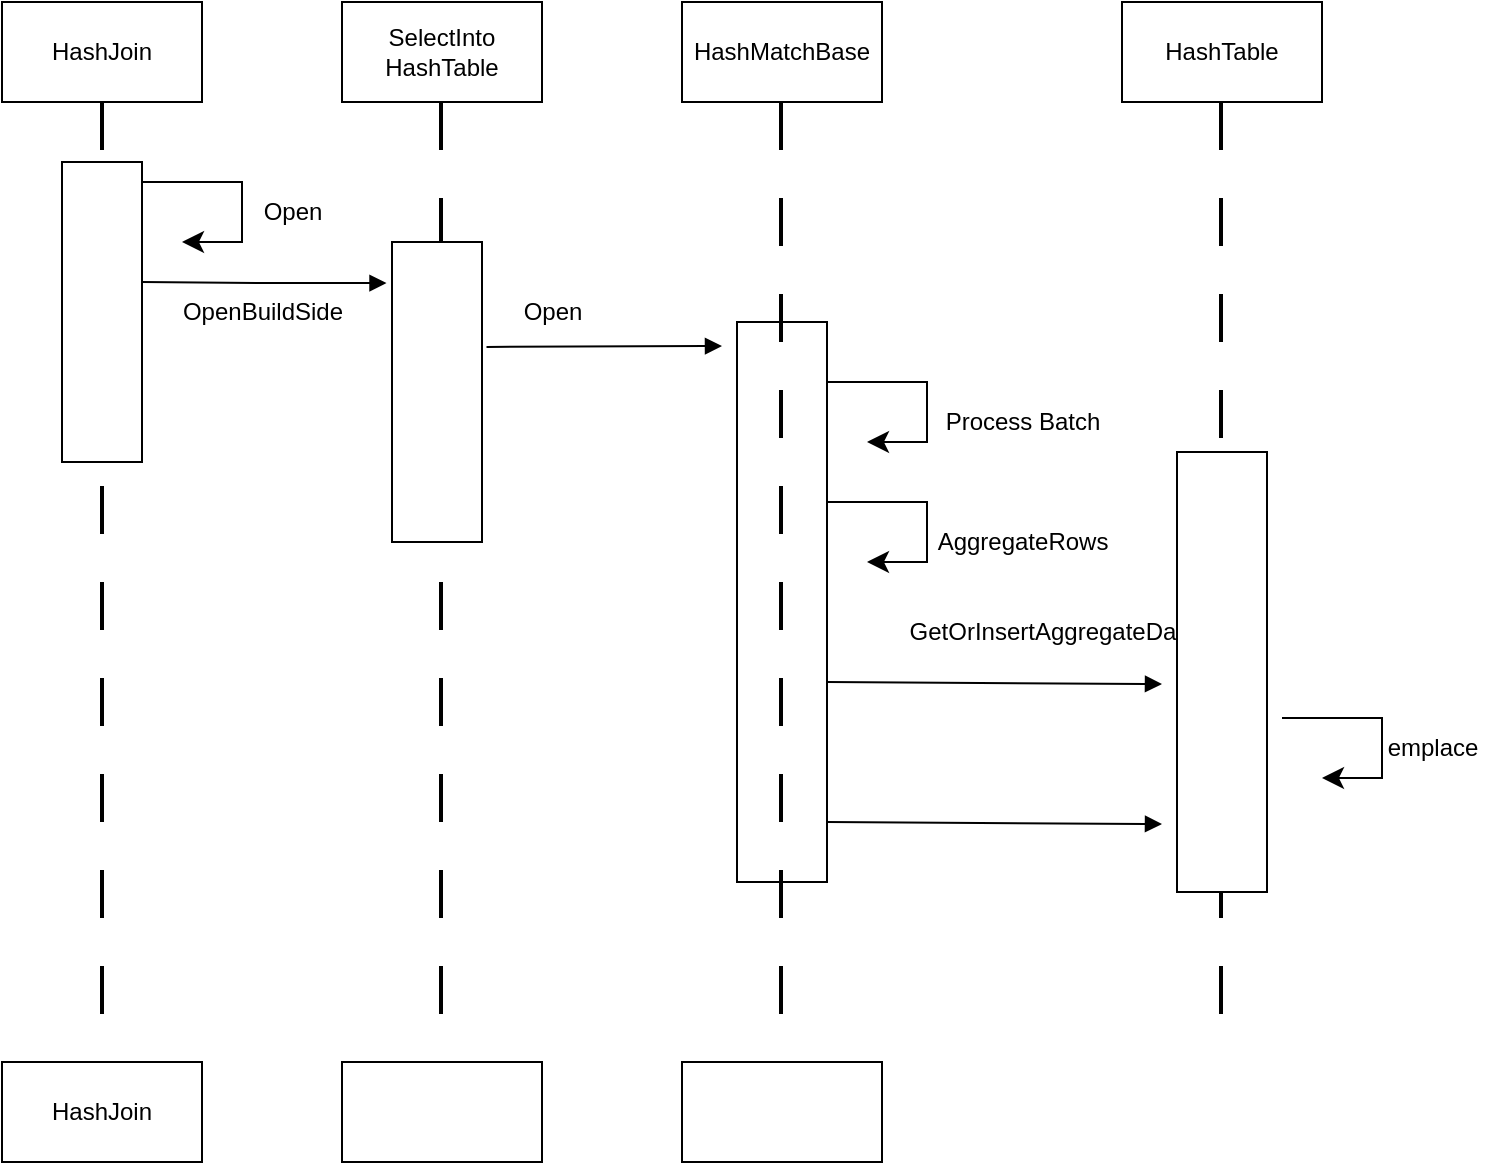 <mxfile version="22.1.9" type="github">
  <diagram name="第 1 页" id="0k4TBifSkERZmbdtbySY">
    <mxGraphModel dx="1314" dy="805" grid="1" gridSize="10" guides="1" tooltips="1" connect="1" arrows="1" fold="1" page="1" pageScale="1" pageWidth="827" pageHeight="1169" math="0" shadow="0">
      <root>
        <mxCell id="0" />
        <mxCell id="1" parent="0" />
        <mxCell id="LGNTD50chUgOsU70D988-30" value="HashJoin" style="rounded=0;whiteSpace=wrap;html=1;" vertex="1" parent="1">
          <mxGeometry x="40" y="360" width="100" height="50" as="geometry" />
        </mxCell>
        <mxCell id="LGNTD50chUgOsU70D988-36" value="HashJoin" style="rounded=0;whiteSpace=wrap;html=1;" vertex="1" parent="1">
          <mxGeometry x="40" y="890" width="100" height="50" as="geometry" />
        </mxCell>
        <mxCell id="LGNTD50chUgOsU70D988-37" value="SelectInto&lt;br&gt;HashTable" style="rounded=0;whiteSpace=wrap;html=1;" vertex="1" parent="1">
          <mxGeometry x="210" y="360" width="100" height="50" as="geometry" />
        </mxCell>
        <mxCell id="LGNTD50chUgOsU70D988-38" value="" style="rounded=0;whiteSpace=wrap;html=1;" vertex="1" parent="1">
          <mxGeometry x="210" y="890" width="100" height="50" as="geometry" />
        </mxCell>
        <mxCell id="LGNTD50chUgOsU70D988-39" value="HashMatchBase" style="rounded=0;whiteSpace=wrap;html=1;" vertex="1" parent="1">
          <mxGeometry x="380" y="360" width="100" height="50" as="geometry" />
        </mxCell>
        <mxCell id="LGNTD50chUgOsU70D988-40" value="" style="rounded=0;whiteSpace=wrap;html=1;" vertex="1" parent="1">
          <mxGeometry x="380" y="890" width="100" height="50" as="geometry" />
        </mxCell>
        <mxCell id="LGNTD50chUgOsU70D988-45" style="rounded=0;orthogonalLoop=1;jettySize=auto;html=1;entryX=0.5;entryY=0;entryDx=0;entryDy=0;dashed=1;dashPattern=12 12;endArrow=none;endFill=0;strokeWidth=2;" edge="1" parent="1" source="LGNTD50chUgOsU70D988-30" target="LGNTD50chUgOsU70D988-36">
          <mxGeometry relative="1" as="geometry" />
        </mxCell>
        <mxCell id="LGNTD50chUgOsU70D988-48" value="" style="rounded=0;whiteSpace=wrap;html=1;direction=south;" vertex="1" parent="1">
          <mxGeometry x="70" y="440" width="40" height="150" as="geometry" />
        </mxCell>
        <mxCell id="LGNTD50chUgOsU70D988-50" style="rounded=0;orthogonalLoop=1;jettySize=auto;html=1;entryX=0.5;entryY=0;entryDx=0;entryDy=0;dashed=1;dashPattern=12 12;endArrow=none;endFill=0;strokeWidth=2;" edge="1" parent="1">
          <mxGeometry relative="1" as="geometry">
            <mxPoint x="259.5" y="410" as="sourcePoint" />
            <mxPoint x="259.5" y="890" as="targetPoint" />
          </mxGeometry>
        </mxCell>
        <mxCell id="LGNTD50chUgOsU70D988-49" value="" style="rounded=0;whiteSpace=wrap;html=1;direction=south;" vertex="1" parent="1">
          <mxGeometry x="235" y="480" width="45" height="150" as="geometry" />
        </mxCell>
        <mxCell id="LGNTD50chUgOsU70D988-54" value="" style="edgeStyle=segmentEdgeStyle;endArrow=classic;html=1;curved=0;rounded=0;endSize=8;startSize=8;" edge="1" parent="1">
          <mxGeometry width="50" height="50" relative="1" as="geometry">
            <mxPoint x="110" y="450" as="sourcePoint" />
            <mxPoint x="130" y="480" as="targetPoint" />
            <Array as="points">
              <mxPoint x="160" y="450" />
              <mxPoint x="160" y="480" />
            </Array>
          </mxGeometry>
        </mxCell>
        <mxCell id="LGNTD50chUgOsU70D988-55" value="Open" style="text;html=1;align=center;verticalAlign=middle;resizable=0;points=[];autosize=1;strokeColor=none;fillColor=none;" vertex="1" parent="1">
          <mxGeometry x="160" y="450" width="50" height="30" as="geometry" />
        </mxCell>
        <mxCell id="LGNTD50chUgOsU70D988-57" value="OpenBuildSide" style="text;html=1;align=center;verticalAlign=middle;resizable=0;points=[];autosize=1;strokeColor=none;fillColor=none;" vertex="1" parent="1">
          <mxGeometry x="120" y="500" width="100" height="30" as="geometry" />
        </mxCell>
        <mxCell id="LGNTD50chUgOsU70D988-59" value="Open" style="text;html=1;align=center;verticalAlign=middle;resizable=0;points=[];autosize=1;strokeColor=none;fillColor=none;" vertex="1" parent="1">
          <mxGeometry x="290" y="500" width="50" height="30" as="geometry" />
        </mxCell>
        <mxCell id="LGNTD50chUgOsU70D988-62" value="" style="endArrow=block;startArrow=none;endFill=1;startFill=0;html=1;rounded=0;edgeStyle=orthogonalEdgeStyle;entryX=0.137;entryY=1.061;entryDx=0;entryDy=0;entryPerimeter=0;" edge="1" parent="1" target="LGNTD50chUgOsU70D988-49">
          <mxGeometry width="160" relative="1" as="geometry">
            <mxPoint x="110" y="500" as="sourcePoint" />
            <mxPoint x="200" y="500" as="targetPoint" />
          </mxGeometry>
        </mxCell>
        <mxCell id="LGNTD50chUgOsU70D988-65" value="" style="rounded=0;whiteSpace=wrap;html=1;direction=south;" vertex="1" parent="1">
          <mxGeometry x="407.5" y="520" width="45" height="280" as="geometry" />
        </mxCell>
        <mxCell id="LGNTD50chUgOsU70D988-66" style="rounded=0;orthogonalLoop=1;jettySize=auto;html=1;entryX=0.5;entryY=0;entryDx=0;entryDy=0;dashed=1;dashPattern=12 12;endArrow=none;endFill=0;strokeWidth=2;" edge="1" parent="1">
          <mxGeometry relative="1" as="geometry">
            <mxPoint x="429.5" y="410" as="sourcePoint" />
            <mxPoint x="429.5" y="890" as="targetPoint" />
          </mxGeometry>
        </mxCell>
        <mxCell id="LGNTD50chUgOsU70D988-68" value="" style="endArrow=block;startArrow=none;endFill=1;startFill=0;html=1;rounded=0;" edge="1" parent="1">
          <mxGeometry width="160" relative="1" as="geometry">
            <mxPoint x="282.25" y="532.45" as="sourcePoint" />
            <mxPoint x="400" y="532" as="targetPoint" />
          </mxGeometry>
        </mxCell>
        <mxCell id="LGNTD50chUgOsU70D988-69" value="" style="edgeStyle=segmentEdgeStyle;endArrow=classic;html=1;curved=0;rounded=0;endSize=8;startSize=8;" edge="1" parent="1">
          <mxGeometry width="50" height="50" relative="1" as="geometry">
            <mxPoint x="452.5" y="550" as="sourcePoint" />
            <mxPoint x="472.5" y="580" as="targetPoint" />
            <Array as="points">
              <mxPoint x="502.5" y="550" />
              <mxPoint x="502.5" y="580" />
            </Array>
          </mxGeometry>
        </mxCell>
        <mxCell id="LGNTD50chUgOsU70D988-70" value="Process Batch" style="text;html=1;align=center;verticalAlign=middle;resizable=0;points=[];autosize=1;strokeColor=none;fillColor=none;" vertex="1" parent="1">
          <mxGeometry x="500" y="555" width="100" height="30" as="geometry" />
        </mxCell>
        <mxCell id="LGNTD50chUgOsU70D988-71" value="" style="edgeStyle=segmentEdgeStyle;endArrow=classic;html=1;curved=0;rounded=0;endSize=8;startSize=8;" edge="1" parent="1">
          <mxGeometry width="50" height="50" relative="1" as="geometry">
            <mxPoint x="452.5" y="610" as="sourcePoint" />
            <mxPoint x="472.5" y="640" as="targetPoint" />
            <Array as="points">
              <mxPoint x="502.5" y="610" />
              <mxPoint x="502.5" y="640" />
            </Array>
          </mxGeometry>
        </mxCell>
        <mxCell id="LGNTD50chUgOsU70D988-74" value="AggregateRows" style="text;html=1;align=center;verticalAlign=middle;resizable=0;points=[];autosize=1;strokeColor=none;fillColor=none;" vertex="1" parent="1">
          <mxGeometry x="495" y="615" width="110" height="30" as="geometry" />
        </mxCell>
        <mxCell id="LGNTD50chUgOsU70D988-77" value="GetOrInsertAggregateData" style="text;html=1;align=center;verticalAlign=middle;resizable=0;points=[];autosize=1;strokeColor=none;fillColor=none;" vertex="1" parent="1">
          <mxGeometry x="480" y="660" width="170" height="30" as="geometry" />
        </mxCell>
        <mxCell id="LGNTD50chUgOsU70D988-78" value="HashTable" style="rounded=0;whiteSpace=wrap;html=1;" vertex="1" parent="1">
          <mxGeometry x="600" y="360" width="100" height="50" as="geometry" />
        </mxCell>
        <mxCell id="LGNTD50chUgOsU70D988-79" style="rounded=0;orthogonalLoop=1;jettySize=auto;html=1;entryX=0.5;entryY=0;entryDx=0;entryDy=0;dashed=1;dashPattern=12 12;endArrow=none;endFill=0;strokeWidth=2;" edge="1" parent="1">
          <mxGeometry relative="1" as="geometry">
            <mxPoint x="649.5" y="410" as="sourcePoint" />
            <mxPoint x="649.5" y="890" as="targetPoint" />
          </mxGeometry>
        </mxCell>
        <mxCell id="LGNTD50chUgOsU70D988-80" value="" style="rounded=0;whiteSpace=wrap;html=1;direction=south;" vertex="1" parent="1">
          <mxGeometry x="627.5" y="585" width="45" height="220" as="geometry" />
        </mxCell>
        <mxCell id="LGNTD50chUgOsU70D988-81" value="" style="endArrow=block;startArrow=none;endFill=1;startFill=0;html=1;rounded=0;" edge="1" parent="1">
          <mxGeometry width="160" relative="1" as="geometry">
            <mxPoint x="452.5" y="700" as="sourcePoint" />
            <mxPoint x="620" y="701" as="targetPoint" />
          </mxGeometry>
        </mxCell>
        <mxCell id="LGNTD50chUgOsU70D988-82" value="" style="edgeStyle=segmentEdgeStyle;endArrow=classic;html=1;curved=0;rounded=0;endSize=8;startSize=8;" edge="1" parent="1">
          <mxGeometry width="50" height="50" relative="1" as="geometry">
            <mxPoint x="680" y="718" as="sourcePoint" />
            <mxPoint x="700" y="748" as="targetPoint" />
            <Array as="points">
              <mxPoint x="730" y="718" />
              <mxPoint x="730" y="748" />
            </Array>
          </mxGeometry>
        </mxCell>
        <mxCell id="LGNTD50chUgOsU70D988-83" value="emplace" style="text;html=1;align=center;verticalAlign=middle;resizable=0;points=[];autosize=1;strokeColor=none;fillColor=none;" vertex="1" parent="1">
          <mxGeometry x="720" y="718" width="70" height="30" as="geometry" />
        </mxCell>
        <mxCell id="LGNTD50chUgOsU70D988-84" value="" style="endArrow=block;startArrow=none;endFill=1;startFill=0;html=1;rounded=0;" edge="1" parent="1">
          <mxGeometry width="160" relative="1" as="geometry">
            <mxPoint x="452.5" y="770" as="sourcePoint" />
            <mxPoint x="620" y="771" as="targetPoint" />
          </mxGeometry>
        </mxCell>
      </root>
    </mxGraphModel>
  </diagram>
</mxfile>

